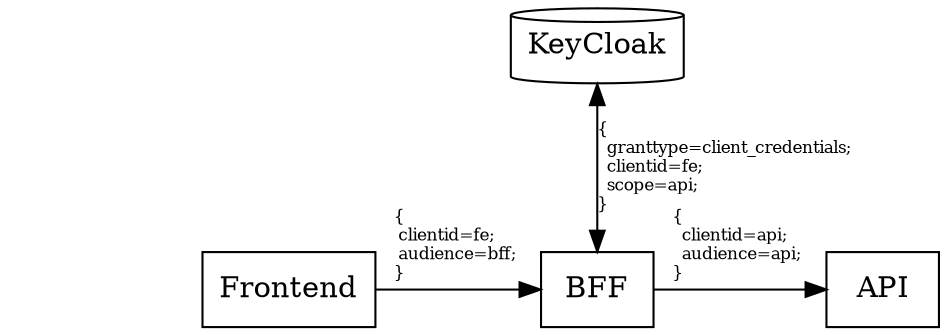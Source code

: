 digraph {
    layout=dot
    rankdir="TD"
 

    subgraph cons{
        rank=same
        rank1[style=invis]
        KeyCloak[shape=cylinder]
    }

    subgraph cons2{
        rank=same
        Frontend[shape=rect]
        BFF[shape=rect]
        API[shape=rect]
        rank2[style=invis]
    }
    rank1->rank2[style=invis]

    Frontend->BFF[label="{\l clientid=fe; \l audience=bff; \l}\l",align="left",fontsize=8]
    BFF->KeyCloak[dir=both,label="{\l  granttype=client_credentials; \l  clientid=fe; \l  scope=api; \l}\l",align="left",fontsize=8]
    BFF->API[label="{\l  clientid=api; \l  audience=api; \l}\l",align="left",fontsize=8]
}